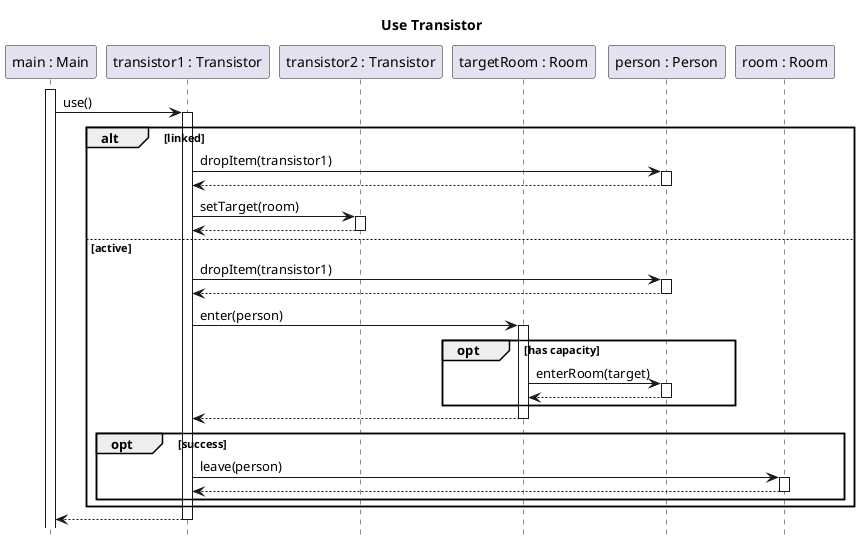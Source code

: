 @startuml student-use-transistor

title Use Transistor
hide footbox
skinparam SequenceReferenceBackgroundColor white

participant "main : Main" as main
participant "transistor1 : Transistor" as transistor1
participant "transistor2 : Transistor" as transistor2
participant "targetRoom : Room" as target
participant "person : Person" as person
participant "room : Room" as room

autoactivate on

main++
main-> transistor1 : use()
	alt linked
		transistor1 -> person : dropItem(transistor1)
		return
		transistor1 -> transistor2 : setTarget(room)
		return
	else active
		transistor1 -> person : dropItem(transistor1)
		return
		transistor1 -> target : enter(person)
		opt has capacity
			target -> person : enterRoom(target)
			return
		end
        return
		opt success
			transistor1 -> room ++: leave(person)
			return
		end
	end
return
@enduml
